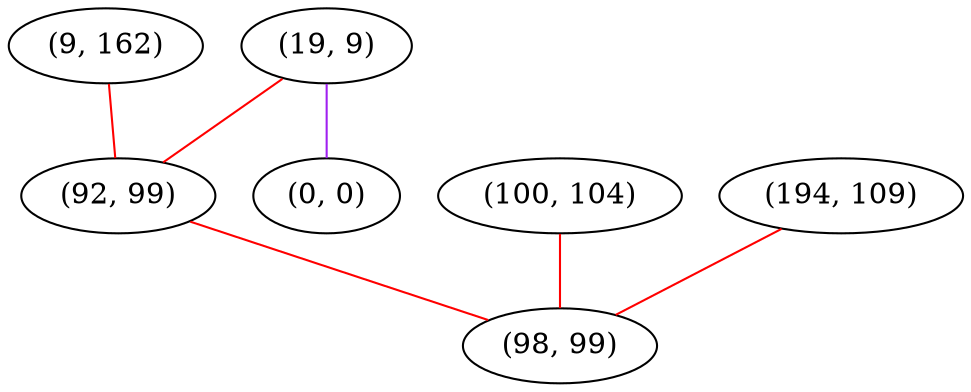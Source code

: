 graph "" {
"(19, 9)";
"(100, 104)";
"(9, 162)";
"(92, 99)";
"(194, 109)";
"(0, 0)";
"(98, 99)";
"(19, 9)" -- "(0, 0)"  [color=purple, key=0, weight=4];
"(19, 9)" -- "(92, 99)"  [color=red, key=0, weight=1];
"(100, 104)" -- "(98, 99)"  [color=red, key=0, weight=1];
"(9, 162)" -- "(92, 99)"  [color=red, key=0, weight=1];
"(92, 99)" -- "(98, 99)"  [color=red, key=0, weight=1];
"(194, 109)" -- "(98, 99)"  [color=red, key=0, weight=1];
}
